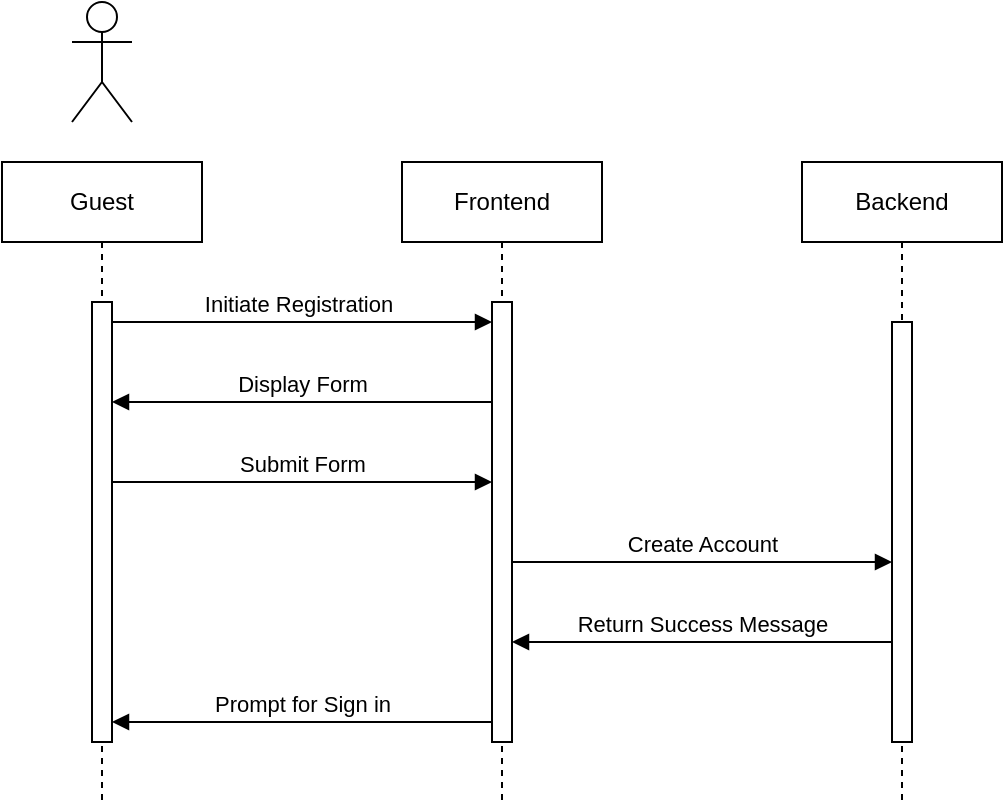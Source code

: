 <mxfile version="24.7.17" pages="4">
  <diagram name="uc-001" id="2YBvvXClWsGukQMizWep">
    <mxGraphModel dx="1639" dy="1679" grid="1" gridSize="10" guides="1" tooltips="1" connect="1" arrows="1" fold="1" page="1" pageScale="1" pageWidth="850" pageHeight="1100" math="0" shadow="0">
      <root>
        <mxCell id="0" />
        <mxCell id="1" parent="0" />
        <mxCell id="aM9ryv3xv72pqoxQDRHE-1" value="Frontend" style="shape=umlLifeline;perimeter=lifelinePerimeter;whiteSpace=wrap;html=1;container=0;dropTarget=0;collapsible=0;recursiveResize=0;outlineConnect=0;portConstraint=eastwest;newEdgeStyle={&quot;edgeStyle&quot;:&quot;elbowEdgeStyle&quot;,&quot;elbow&quot;:&quot;vertical&quot;,&quot;curved&quot;:0,&quot;rounded&quot;:0};" parent="1" vertex="1">
          <mxGeometry x="30" y="40" width="100" height="320" as="geometry" />
        </mxCell>
        <mxCell id="aM9ryv3xv72pqoxQDRHE-2" value="" style="html=1;points=[];perimeter=orthogonalPerimeter;outlineConnect=0;targetShapes=umlLifeline;portConstraint=eastwest;newEdgeStyle={&quot;edgeStyle&quot;:&quot;elbowEdgeStyle&quot;,&quot;elbow&quot;:&quot;vertical&quot;,&quot;curved&quot;:0,&quot;rounded&quot;:0};" parent="aM9ryv3xv72pqoxQDRHE-1" vertex="1">
          <mxGeometry x="45" y="70" width="10" height="220" as="geometry" />
        </mxCell>
        <mxCell id="aM9ryv3xv72pqoxQDRHE-5" value="Backend" style="shape=umlLifeline;perimeter=lifelinePerimeter;whiteSpace=wrap;html=1;container=0;dropTarget=0;collapsible=0;recursiveResize=0;outlineConnect=0;portConstraint=eastwest;newEdgeStyle={&quot;edgeStyle&quot;:&quot;elbowEdgeStyle&quot;,&quot;elbow&quot;:&quot;vertical&quot;,&quot;curved&quot;:0,&quot;rounded&quot;:0};" parent="1" vertex="1">
          <mxGeometry x="230" y="40" width="100" height="320" as="geometry" />
        </mxCell>
        <mxCell id="aM9ryv3xv72pqoxQDRHE-6" value="" style="html=1;points=[];perimeter=orthogonalPerimeter;outlineConnect=0;targetShapes=umlLifeline;portConstraint=eastwest;newEdgeStyle={&quot;edgeStyle&quot;:&quot;elbowEdgeStyle&quot;,&quot;elbow&quot;:&quot;vertical&quot;,&quot;curved&quot;:0,&quot;rounded&quot;:0};" parent="aM9ryv3xv72pqoxQDRHE-5" vertex="1">
          <mxGeometry x="45" y="80" width="10" height="210" as="geometry" />
        </mxCell>
        <mxCell id="aM9ryv3xv72pqoxQDRHE-7" value="Initiate Registration" style="html=1;verticalAlign=bottom;endArrow=block;edgeStyle=elbowEdgeStyle;elbow=vertical;curved=0;rounded=0;" parent="1" target="aM9ryv3xv72pqoxQDRHE-2" edge="1">
          <mxGeometry relative="1" as="geometry">
            <mxPoint x="-120" y="120" as="sourcePoint" />
            <Array as="points">
              <mxPoint x="-35" y="120" />
            </Array>
            <mxPoint x="54.5" y="120" as="targetPoint" />
          </mxGeometry>
        </mxCell>
        <mxCell id="pxPUnd_f1WkB2Pm4VXBw-4" value="Guest" style="shape=umlLifeline;perimeter=lifelinePerimeter;whiteSpace=wrap;html=1;container=0;dropTarget=0;collapsible=0;recursiveResize=0;outlineConnect=0;portConstraint=eastwest;newEdgeStyle={&quot;edgeStyle&quot;:&quot;elbowEdgeStyle&quot;,&quot;elbow&quot;:&quot;vertical&quot;,&quot;curved&quot;:0,&quot;rounded&quot;:0};" vertex="1" parent="1">
          <mxGeometry x="-170" y="40" width="100" height="320" as="geometry" />
        </mxCell>
        <mxCell id="pxPUnd_f1WkB2Pm4VXBw-5" value="" style="html=1;points=[];perimeter=orthogonalPerimeter;outlineConnect=0;targetShapes=umlLifeline;portConstraint=eastwest;newEdgeStyle={&quot;edgeStyle&quot;:&quot;elbowEdgeStyle&quot;,&quot;elbow&quot;:&quot;vertical&quot;,&quot;curved&quot;:0,&quot;rounded&quot;:0};" vertex="1" parent="pxPUnd_f1WkB2Pm4VXBw-4">
          <mxGeometry x="45" y="70" width="10" height="220" as="geometry" />
        </mxCell>
        <mxCell id="pxPUnd_f1WkB2Pm4VXBw-7" value="" style="shape=umlActor;verticalLabelPosition=bottom;verticalAlign=top;html=1;outlineConnect=0;" vertex="1" parent="1">
          <mxGeometry x="-135" y="-40" width="30" height="60" as="geometry" />
        </mxCell>
        <mxCell id="pxPUnd_f1WkB2Pm4VXBw-9" value="Display Form" style="html=1;verticalAlign=bottom;endArrow=block;edgeStyle=elbowEdgeStyle;elbow=vertical;curved=0;rounded=0;" edge="1" parent="1" source="aM9ryv3xv72pqoxQDRHE-2" target="pxPUnd_f1WkB2Pm4VXBw-5">
          <mxGeometry relative="1" as="geometry">
            <mxPoint x="70" y="160" as="sourcePoint" />
            <Array as="points">
              <mxPoint x="-15" y="160" />
            </Array>
            <mxPoint x="-120" y="160" as="targetPoint" />
          </mxGeometry>
        </mxCell>
        <mxCell id="pxPUnd_f1WkB2Pm4VXBw-10" value="Submit Form" style="html=1;verticalAlign=bottom;endArrow=block;edgeStyle=elbowEdgeStyle;elbow=vertical;curved=0;rounded=0;" edge="1" parent="1" source="pxPUnd_f1WkB2Pm4VXBw-5">
          <mxGeometry relative="1" as="geometry">
            <mxPoint x="-120" y="200" as="sourcePoint" />
            <Array as="points">
              <mxPoint x="-35" y="200" />
            </Array>
            <mxPoint x="75" y="200" as="targetPoint" />
          </mxGeometry>
        </mxCell>
        <mxCell id="pxPUnd_f1WkB2Pm4VXBw-11" value="Create Account" style="html=1;verticalAlign=bottom;endArrow=block;edgeStyle=elbowEdgeStyle;elbow=vertical;curved=0;rounded=0;" edge="1" parent="1" source="aM9ryv3xv72pqoxQDRHE-2" target="aM9ryv3xv72pqoxQDRHE-6">
          <mxGeometry relative="1" as="geometry">
            <mxPoint x="80" y="240" as="sourcePoint" />
            <Array as="points">
              <mxPoint x="160" y="240" />
            </Array>
            <mxPoint x="270" y="240" as="targetPoint" />
          </mxGeometry>
        </mxCell>
        <mxCell id="pxPUnd_f1WkB2Pm4VXBw-13" value="Return Success Message" style="html=1;verticalAlign=bottom;endArrow=block;edgeStyle=elbowEdgeStyle;elbow=vertical;curved=0;rounded=0;" edge="1" parent="1" source="aM9ryv3xv72pqoxQDRHE-6" target="aM9ryv3xv72pqoxQDRHE-2">
          <mxGeometry relative="1" as="geometry">
            <mxPoint x="260" y="280" as="sourcePoint" />
            <Array as="points">
              <mxPoint x="170" y="280" />
            </Array>
            <mxPoint x="70" y="280" as="targetPoint" />
          </mxGeometry>
        </mxCell>
        <mxCell id="pxPUnd_f1WkB2Pm4VXBw-14" value="Prompt for Sign in" style="html=1;verticalAlign=bottom;endArrow=block;edgeStyle=elbowEdgeStyle;elbow=vertical;curved=0;rounded=0;" edge="1" parent="1">
          <mxGeometry relative="1" as="geometry">
            <mxPoint x="75" y="320" as="sourcePoint" />
            <Array as="points">
              <mxPoint x="-30" y="320" />
            </Array>
            <mxPoint x="-115" y="320" as="targetPoint" />
          </mxGeometry>
        </mxCell>
      </root>
    </mxGraphModel>
  </diagram>
  <diagram name="uc-002" id="uyeRFPTbRNvUZtMRVXBm">
    <mxGraphModel dx="1796" dy="1795" grid="1" gridSize="10" guides="1" tooltips="1" connect="1" arrows="1" fold="1" page="1" pageScale="1" pageWidth="850" pageHeight="1100" math="0" shadow="0">
      <root>
        <mxCell id="ICZWEOEd3WsSAfwGdJ1y-0" />
        <mxCell id="ICZWEOEd3WsSAfwGdJ1y-1" parent="ICZWEOEd3WsSAfwGdJ1y-0" />
        <mxCell id="ICZWEOEd3WsSAfwGdJ1y-2" value="Frontend" style="shape=umlLifeline;perimeter=lifelinePerimeter;whiteSpace=wrap;html=1;container=0;dropTarget=0;collapsible=0;recursiveResize=0;outlineConnect=0;portConstraint=eastwest;newEdgeStyle={&quot;edgeStyle&quot;:&quot;elbowEdgeStyle&quot;,&quot;elbow&quot;:&quot;vertical&quot;,&quot;curved&quot;:0,&quot;rounded&quot;:0};" vertex="1" parent="ICZWEOEd3WsSAfwGdJ1y-1">
          <mxGeometry x="30" y="40" width="100" height="320" as="geometry" />
        </mxCell>
        <mxCell id="ICZWEOEd3WsSAfwGdJ1y-3" value="" style="html=1;points=[];perimeter=orthogonalPerimeter;outlineConnect=0;targetShapes=umlLifeline;portConstraint=eastwest;newEdgeStyle={&quot;edgeStyle&quot;:&quot;elbowEdgeStyle&quot;,&quot;elbow&quot;:&quot;vertical&quot;,&quot;curved&quot;:0,&quot;rounded&quot;:0};" vertex="1" parent="ICZWEOEd3WsSAfwGdJ1y-2">
          <mxGeometry x="45" y="70" width="10" height="220" as="geometry" />
        </mxCell>
        <mxCell id="ICZWEOEd3WsSAfwGdJ1y-4" value="Backend" style="shape=umlLifeline;perimeter=lifelinePerimeter;whiteSpace=wrap;html=1;container=0;dropTarget=0;collapsible=0;recursiveResize=0;outlineConnect=0;portConstraint=eastwest;newEdgeStyle={&quot;edgeStyle&quot;:&quot;elbowEdgeStyle&quot;,&quot;elbow&quot;:&quot;vertical&quot;,&quot;curved&quot;:0,&quot;rounded&quot;:0};" vertex="1" parent="ICZWEOEd3WsSAfwGdJ1y-1">
          <mxGeometry x="230" y="40" width="100" height="320" as="geometry" />
        </mxCell>
        <mxCell id="ICZWEOEd3WsSAfwGdJ1y-5" value="" style="html=1;points=[];perimeter=orthogonalPerimeter;outlineConnect=0;targetShapes=umlLifeline;portConstraint=eastwest;newEdgeStyle={&quot;edgeStyle&quot;:&quot;elbowEdgeStyle&quot;,&quot;elbow&quot;:&quot;vertical&quot;,&quot;curved&quot;:0,&quot;rounded&quot;:0};" vertex="1" parent="ICZWEOEd3WsSAfwGdJ1y-4">
          <mxGeometry x="45" y="80" width="10" height="210" as="geometry" />
        </mxCell>
        <mxCell id="ICZWEOEd3WsSAfwGdJ1y-6" value="Initiate Search" style="html=1;verticalAlign=bottom;endArrow=block;edgeStyle=elbowEdgeStyle;elbow=horizontal;curved=0;rounded=0;" edge="1" parent="ICZWEOEd3WsSAfwGdJ1y-1" target="ICZWEOEd3WsSAfwGdJ1y-3">
          <mxGeometry relative="1" as="geometry">
            <mxPoint x="-120" y="120" as="sourcePoint" />
            <Array as="points">
              <mxPoint x="-35" y="120" />
            </Array>
            <mxPoint x="54.5" y="120" as="targetPoint" />
          </mxGeometry>
        </mxCell>
        <mxCell id="ICZWEOEd3WsSAfwGdJ1y-7" value="Library Member" style="shape=umlLifeline;perimeter=lifelinePerimeter;whiteSpace=wrap;html=1;container=0;dropTarget=0;collapsible=0;recursiveResize=0;outlineConnect=0;portConstraint=eastwest;newEdgeStyle={&quot;edgeStyle&quot;:&quot;elbowEdgeStyle&quot;,&quot;elbow&quot;:&quot;vertical&quot;,&quot;curved&quot;:0,&quot;rounded&quot;:0};" vertex="1" parent="ICZWEOEd3WsSAfwGdJ1y-1">
          <mxGeometry x="-170" y="40" width="100" height="320" as="geometry" />
        </mxCell>
        <mxCell id="ICZWEOEd3WsSAfwGdJ1y-8" value="" style="html=1;points=[];perimeter=orthogonalPerimeter;outlineConnect=0;targetShapes=umlLifeline;portConstraint=eastwest;newEdgeStyle={&quot;edgeStyle&quot;:&quot;elbowEdgeStyle&quot;,&quot;elbow&quot;:&quot;vertical&quot;,&quot;curved&quot;:0,&quot;rounded&quot;:0};" vertex="1" parent="ICZWEOEd3WsSAfwGdJ1y-7">
          <mxGeometry x="45" y="70" width="10" height="220" as="geometry" />
        </mxCell>
        <mxCell id="ICZWEOEd3WsSAfwGdJ1y-9" value="" style="shape=umlActor;verticalLabelPosition=bottom;verticalAlign=top;html=1;outlineConnect=0;" vertex="1" parent="ICZWEOEd3WsSAfwGdJ1y-1">
          <mxGeometry x="-135" y="-40" width="30" height="60" as="geometry" />
        </mxCell>
        <mxCell id="ICZWEOEd3WsSAfwGdJ1y-10" value="Display Searchbar" style="html=1;verticalAlign=bottom;endArrow=block;edgeStyle=elbowEdgeStyle;elbow=vertical;curved=0;rounded=0;" edge="1" parent="ICZWEOEd3WsSAfwGdJ1y-1" source="ICZWEOEd3WsSAfwGdJ1y-3" target="ICZWEOEd3WsSAfwGdJ1y-8">
          <mxGeometry relative="1" as="geometry">
            <mxPoint x="70" y="160" as="sourcePoint" />
            <Array as="points">
              <mxPoint x="-15" y="160" />
            </Array>
            <mxPoint x="-120" y="160" as="targetPoint" />
          </mxGeometry>
        </mxCell>
        <mxCell id="ICZWEOEd3WsSAfwGdJ1y-11" value="Submit Search Query" style="html=1;verticalAlign=bottom;endArrow=block;edgeStyle=elbowEdgeStyle;elbow=vertical;curved=0;rounded=0;" edge="1" parent="ICZWEOEd3WsSAfwGdJ1y-1" source="ICZWEOEd3WsSAfwGdJ1y-8">
          <mxGeometry relative="1" as="geometry">
            <mxPoint x="-120" y="200" as="sourcePoint" />
            <Array as="points">
              <mxPoint x="-35" y="200" />
            </Array>
            <mxPoint x="75" y="200" as="targetPoint" />
          </mxGeometry>
        </mxCell>
        <mxCell id="ICZWEOEd3WsSAfwGdJ1y-12" value="Query Items" style="html=1;verticalAlign=bottom;endArrow=block;edgeStyle=elbowEdgeStyle;elbow=vertical;curved=0;rounded=0;" edge="1" parent="ICZWEOEd3WsSAfwGdJ1y-1" source="ICZWEOEd3WsSAfwGdJ1y-3" target="ICZWEOEd3WsSAfwGdJ1y-5">
          <mxGeometry relative="1" as="geometry">
            <mxPoint x="80" y="240" as="sourcePoint" />
            <Array as="points">
              <mxPoint x="160" y="240" />
            </Array>
            <mxPoint x="270" y="240" as="targetPoint" />
          </mxGeometry>
        </mxCell>
        <mxCell id="ICZWEOEd3WsSAfwGdJ1y-13" value="Return Items" style="html=1;verticalAlign=bottom;endArrow=block;edgeStyle=elbowEdgeStyle;elbow=horizontal;curved=0;rounded=0;" edge="1" parent="ICZWEOEd3WsSAfwGdJ1y-1" source="ICZWEOEd3WsSAfwGdJ1y-5" target="ICZWEOEd3WsSAfwGdJ1y-3">
          <mxGeometry relative="1" as="geometry">
            <mxPoint x="260" y="280" as="sourcePoint" />
            <Array as="points">
              <mxPoint x="170" y="280" />
            </Array>
            <mxPoint x="70" y="280" as="targetPoint" />
          </mxGeometry>
        </mxCell>
        <mxCell id="ICZWEOEd3WsSAfwGdJ1y-14" value="Display Items" style="html=1;verticalAlign=bottom;endArrow=block;edgeStyle=elbowEdgeStyle;elbow=vertical;curved=0;rounded=0;" edge="1" parent="ICZWEOEd3WsSAfwGdJ1y-1">
          <mxGeometry relative="1" as="geometry">
            <mxPoint x="75" y="320" as="sourcePoint" />
            <Array as="points">
              <mxPoint x="-30" y="320" />
            </Array>
            <mxPoint x="-115" y="320" as="targetPoint" />
          </mxGeometry>
        </mxCell>
      </root>
    </mxGraphModel>
  </diagram>
  <diagram name="uc-003" id="3SpAjeQ81zAeHNgPjThy">
    <mxGraphModel dx="1639" dy="1679" grid="1" gridSize="10" guides="1" tooltips="1" connect="1" arrows="1" fold="1" page="1" pageScale="1" pageWidth="850" pageHeight="1100" math="0" shadow="0">
      <root>
        <mxCell id="Lf9AIwvN5TBYD0l-HUt0-0" />
        <mxCell id="Lf9AIwvN5TBYD0l-HUt0-1" parent="Lf9AIwvN5TBYD0l-HUt0-0" />
        <mxCell id="Lf9AIwvN5TBYD0l-HUt0-2" value="Admin Panel" style="shape=umlLifeline;perimeter=lifelinePerimeter;whiteSpace=wrap;html=1;container=0;dropTarget=0;collapsible=0;recursiveResize=0;outlineConnect=0;portConstraint=eastwest;newEdgeStyle={&quot;edgeStyle&quot;:&quot;elbowEdgeStyle&quot;,&quot;elbow&quot;:&quot;vertical&quot;,&quot;curved&quot;:0,&quot;rounded&quot;:0};" vertex="1" parent="Lf9AIwvN5TBYD0l-HUt0-1">
          <mxGeometry x="30" y="40" width="100" height="320" as="geometry" />
        </mxCell>
        <mxCell id="Lf9AIwvN5TBYD0l-HUt0-3" value="" style="html=1;points=[];perimeter=orthogonalPerimeter;outlineConnect=0;targetShapes=umlLifeline;portConstraint=eastwest;newEdgeStyle={&quot;edgeStyle&quot;:&quot;elbowEdgeStyle&quot;,&quot;elbow&quot;:&quot;vertical&quot;,&quot;curved&quot;:0,&quot;rounded&quot;:0};" vertex="1" parent="Lf9AIwvN5TBYD0l-HUt0-2">
          <mxGeometry x="45" y="70" width="10" height="220" as="geometry" />
        </mxCell>
        <mxCell id="Lf9AIwvN5TBYD0l-HUt0-4" value="Backend" style="shape=umlLifeline;perimeter=lifelinePerimeter;whiteSpace=wrap;html=1;container=0;dropTarget=0;collapsible=0;recursiveResize=0;outlineConnect=0;portConstraint=eastwest;newEdgeStyle={&quot;edgeStyle&quot;:&quot;elbowEdgeStyle&quot;,&quot;elbow&quot;:&quot;vertical&quot;,&quot;curved&quot;:0,&quot;rounded&quot;:0};" vertex="1" parent="Lf9AIwvN5TBYD0l-HUt0-1">
          <mxGeometry x="230" y="40" width="100" height="320" as="geometry" />
        </mxCell>
        <mxCell id="Lf9AIwvN5TBYD0l-HUt0-5" value="" style="html=1;points=[];perimeter=orthogonalPerimeter;outlineConnect=0;targetShapes=umlLifeline;portConstraint=eastwest;newEdgeStyle={&quot;edgeStyle&quot;:&quot;elbowEdgeStyle&quot;,&quot;elbow&quot;:&quot;vertical&quot;,&quot;curved&quot;:0,&quot;rounded&quot;:0};" vertex="1" parent="Lf9AIwvN5TBYD0l-HUt0-4">
          <mxGeometry x="45" y="80" width="10" height="210" as="geometry" />
        </mxCell>
        <mxCell id="Lf9AIwvN5TBYD0l-HUt0-6" value="Sign In" style="html=1;verticalAlign=bottom;endArrow=block;edgeStyle=elbowEdgeStyle;elbow=horizontal;curved=0;rounded=0;" edge="1" parent="Lf9AIwvN5TBYD0l-HUt0-1" target="Lf9AIwvN5TBYD0l-HUt0-3">
          <mxGeometry relative="1" as="geometry">
            <mxPoint x="-120" y="120" as="sourcePoint" />
            <Array as="points">
              <mxPoint x="-35" y="120" />
            </Array>
            <mxPoint x="54.5" y="120" as="targetPoint" />
          </mxGeometry>
        </mxCell>
        <mxCell id="Lf9AIwvN5TBYD0l-HUt0-7" value="Librarian" style="shape=umlLifeline;perimeter=lifelinePerimeter;whiteSpace=wrap;html=1;container=0;dropTarget=0;collapsible=0;recursiveResize=0;outlineConnect=0;portConstraint=eastwest;newEdgeStyle={&quot;edgeStyle&quot;:&quot;elbowEdgeStyle&quot;,&quot;elbow&quot;:&quot;vertical&quot;,&quot;curved&quot;:0,&quot;rounded&quot;:0};" vertex="1" parent="Lf9AIwvN5TBYD0l-HUt0-1">
          <mxGeometry x="-170" y="40" width="100" height="320" as="geometry" />
        </mxCell>
        <mxCell id="Lf9AIwvN5TBYD0l-HUt0-8" value="" style="html=1;points=[];perimeter=orthogonalPerimeter;outlineConnect=0;targetShapes=umlLifeline;portConstraint=eastwest;newEdgeStyle={&quot;edgeStyle&quot;:&quot;elbowEdgeStyle&quot;,&quot;elbow&quot;:&quot;vertical&quot;,&quot;curved&quot;:0,&quot;rounded&quot;:0};" vertex="1" parent="Lf9AIwvN5TBYD0l-HUt0-7">
          <mxGeometry x="45" y="70" width="10" height="220" as="geometry" />
        </mxCell>
        <mxCell id="Lf9AIwvN5TBYD0l-HUt0-9" value="" style="shape=umlActor;verticalLabelPosition=bottom;verticalAlign=top;html=1;outlineConnect=0;" vertex="1" parent="Lf9AIwvN5TBYD0l-HUt0-1">
          <mxGeometry x="-135" y="-40" width="30" height="60" as="geometry" />
        </mxCell>
        <mxCell id="Lf9AIwvN5TBYD0l-HUt0-10" value="Enable Librarian Permissions" style="html=1;verticalAlign=bottom;endArrow=block;edgeStyle=elbowEdgeStyle;elbow=vertical;curved=0;rounded=0;" edge="1" parent="Lf9AIwvN5TBYD0l-HUt0-1" source="Lf9AIwvN5TBYD0l-HUt0-3" target="Lf9AIwvN5TBYD0l-HUt0-8">
          <mxGeometry relative="1" as="geometry">
            <mxPoint x="70" y="160" as="sourcePoint" />
            <Array as="points">
              <mxPoint x="-15" y="160" />
            </Array>
            <mxPoint x="-120" y="160" as="targetPoint" />
          </mxGeometry>
        </mxCell>
        <mxCell id="Lf9AIwvN5TBYD0l-HUt0-11" value="Select Item" style="html=1;verticalAlign=bottom;endArrow=block;edgeStyle=elbowEdgeStyle;elbow=vertical;curved=0;rounded=0;" edge="1" parent="Lf9AIwvN5TBYD0l-HUt0-1" source="Lf9AIwvN5TBYD0l-HUt0-8">
          <mxGeometry relative="1" as="geometry">
            <mxPoint x="-120" y="200" as="sourcePoint" />
            <Array as="points">
              <mxPoint x="-35" y="200" />
            </Array>
            <mxPoint x="75" y="200" as="targetPoint" />
          </mxGeometry>
        </mxCell>
        <mxCell id="Lf9AIwvN5TBYD0l-HUt0-14" value="Return Item View" style="html=1;verticalAlign=bottom;endArrow=block;edgeStyle=elbowEdgeStyle;elbow=vertical;curved=0;rounded=0;" edge="1" parent="Lf9AIwvN5TBYD0l-HUt0-1">
          <mxGeometry relative="1" as="geometry">
            <mxPoint x="75" y="240" as="sourcePoint" />
            <Array as="points">
              <mxPoint x="-30" y="240" />
            </Array>
            <mxPoint x="-115" y="240" as="targetPoint" />
          </mxGeometry>
        </mxCell>
        <mxCell id="fL5b6y7dk20w-tSRp73Q-1" value="Manipulate Stock" style="html=1;verticalAlign=bottom;endArrow=block;edgeStyle=elbowEdgeStyle;elbow=vertical;curved=0;rounded=0;" edge="1" parent="Lf9AIwvN5TBYD0l-HUt0-1">
          <mxGeometry relative="1" as="geometry">
            <mxPoint x="-115" y="279" as="sourcePoint" />
            <Array as="points">
              <mxPoint x="-35" y="279" />
            </Array>
            <mxPoint x="75" y="279" as="targetPoint" />
          </mxGeometry>
        </mxCell>
        <mxCell id="fL5b6y7dk20w-tSRp73Q-2" value="Commit Stock Change" style="html=1;verticalAlign=bottom;endArrow=block;edgeStyle=elbowEdgeStyle;elbow=vertical;curved=0;rounded=0;" edge="1" parent="Lf9AIwvN5TBYD0l-HUt0-1">
          <mxGeometry relative="1" as="geometry">
            <mxPoint x="85" y="321" as="sourcePoint" />
            <Array as="points">
              <mxPoint x="165" y="321" />
            </Array>
            <mxPoint x="275" y="321" as="targetPoint" />
          </mxGeometry>
        </mxCell>
      </root>
    </mxGraphModel>
  </diagram>
  <diagram name="uc-004" id="ntnUczuv9AvRIUK12axn">
    <mxGraphModel dx="1639" dy="1679" grid="1" gridSize="10" guides="1" tooltips="1" connect="1" arrows="1" fold="1" page="1" pageScale="1" pageWidth="850" pageHeight="1100" math="0" shadow="0">
      <root>
        <mxCell id="hp7-on70KT5pmhkmWxsX-0" />
        <mxCell id="hp7-on70KT5pmhkmWxsX-1" parent="hp7-on70KT5pmhkmWxsX-0" />
        <mxCell id="hp7-on70KT5pmhkmWxsX-2" value="Admin Panel" style="shape=umlLifeline;perimeter=lifelinePerimeter;whiteSpace=wrap;html=1;container=0;dropTarget=0;collapsible=0;recursiveResize=0;outlineConnect=0;portConstraint=eastwest;newEdgeStyle={&quot;edgeStyle&quot;:&quot;elbowEdgeStyle&quot;,&quot;elbow&quot;:&quot;vertical&quot;,&quot;curved&quot;:0,&quot;rounded&quot;:0};" vertex="1" parent="hp7-on70KT5pmhkmWxsX-1">
          <mxGeometry x="30" y="40" width="100" height="320" as="geometry" />
        </mxCell>
        <mxCell id="hp7-on70KT5pmhkmWxsX-3" value="" style="html=1;points=[];perimeter=orthogonalPerimeter;outlineConnect=0;targetShapes=umlLifeline;portConstraint=eastwest;newEdgeStyle={&quot;edgeStyle&quot;:&quot;elbowEdgeStyle&quot;,&quot;elbow&quot;:&quot;vertical&quot;,&quot;curved&quot;:0,&quot;rounded&quot;:0};" vertex="1" parent="hp7-on70KT5pmhkmWxsX-2">
          <mxGeometry x="45" y="70" width="10" height="220" as="geometry" />
        </mxCell>
        <mxCell id="hp7-on70KT5pmhkmWxsX-4" value="Backend" style="shape=umlLifeline;perimeter=lifelinePerimeter;whiteSpace=wrap;html=1;container=0;dropTarget=0;collapsible=0;recursiveResize=0;outlineConnect=0;portConstraint=eastwest;newEdgeStyle={&quot;edgeStyle&quot;:&quot;elbowEdgeStyle&quot;,&quot;elbow&quot;:&quot;vertical&quot;,&quot;curved&quot;:0,&quot;rounded&quot;:0};" vertex="1" parent="hp7-on70KT5pmhkmWxsX-1">
          <mxGeometry x="230" y="40" width="100" height="320" as="geometry" />
        </mxCell>
        <mxCell id="hp7-on70KT5pmhkmWxsX-5" value="" style="html=1;points=[];perimeter=orthogonalPerimeter;outlineConnect=0;targetShapes=umlLifeline;portConstraint=eastwest;newEdgeStyle={&quot;edgeStyle&quot;:&quot;elbowEdgeStyle&quot;,&quot;elbow&quot;:&quot;vertical&quot;,&quot;curved&quot;:0,&quot;rounded&quot;:0};" vertex="1" parent="hp7-on70KT5pmhkmWxsX-4">
          <mxGeometry x="45" y="80" width="10" height="210" as="geometry" />
        </mxCell>
        <mxCell id="hp7-on70KT5pmhkmWxsX-6" value="Sign In" style="html=1;verticalAlign=bottom;endArrow=block;edgeStyle=elbowEdgeStyle;elbow=horizontal;curved=0;rounded=0;" edge="1" parent="hp7-on70KT5pmhkmWxsX-1" target="hp7-on70KT5pmhkmWxsX-3">
          <mxGeometry relative="1" as="geometry">
            <mxPoint x="-120" y="120" as="sourcePoint" />
            <Array as="points">
              <mxPoint x="-35" y="120" />
            </Array>
            <mxPoint x="54.5" y="120" as="targetPoint" />
          </mxGeometry>
        </mxCell>
        <mxCell id="hp7-on70KT5pmhkmWxsX-7" value="Branch Manager" style="shape=umlLifeline;perimeter=lifelinePerimeter;whiteSpace=wrap;html=1;container=0;dropTarget=0;collapsible=0;recursiveResize=0;outlineConnect=0;portConstraint=eastwest;newEdgeStyle={&quot;edgeStyle&quot;:&quot;elbowEdgeStyle&quot;,&quot;elbow&quot;:&quot;vertical&quot;,&quot;curved&quot;:0,&quot;rounded&quot;:0};" vertex="1" parent="hp7-on70KT5pmhkmWxsX-1">
          <mxGeometry x="-170" y="40" width="100" height="320" as="geometry" />
        </mxCell>
        <mxCell id="hp7-on70KT5pmhkmWxsX-8" value="" style="html=1;points=[];perimeter=orthogonalPerimeter;outlineConnect=0;targetShapes=umlLifeline;portConstraint=eastwest;newEdgeStyle={&quot;edgeStyle&quot;:&quot;elbowEdgeStyle&quot;,&quot;elbow&quot;:&quot;vertical&quot;,&quot;curved&quot;:0,&quot;rounded&quot;:0};" vertex="1" parent="hp7-on70KT5pmhkmWxsX-7">
          <mxGeometry x="45" y="70" width="10" height="220" as="geometry" />
        </mxCell>
        <mxCell id="hp7-on70KT5pmhkmWxsX-9" value="" style="shape=umlActor;verticalLabelPosition=bottom;verticalAlign=top;html=1;outlineConnect=0;" vertex="1" parent="hp7-on70KT5pmhkmWxsX-1">
          <mxGeometry x="-135" y="-40" width="30" height="60" as="geometry" />
        </mxCell>
        <mxCell id="hp7-on70KT5pmhkmWxsX-10" value="Enable Manager Permissions" style="html=1;verticalAlign=bottom;endArrow=block;edgeStyle=elbowEdgeStyle;elbow=vertical;curved=0;rounded=0;" edge="1" parent="hp7-on70KT5pmhkmWxsX-1" source="hp7-on70KT5pmhkmWxsX-3" target="hp7-on70KT5pmhkmWxsX-8">
          <mxGeometry relative="1" as="geometry">
            <mxPoint x="70" y="160" as="sourcePoint" />
            <Array as="points">
              <mxPoint x="-15" y="160" />
            </Array>
            <mxPoint x="-120" y="160" as="targetPoint" />
          </mxGeometry>
        </mxCell>
        <mxCell id="hp7-on70KT5pmhkmWxsX-11" value="Create Item" style="html=1;verticalAlign=bottom;endArrow=block;edgeStyle=elbowEdgeStyle;elbow=vertical;curved=0;rounded=0;" edge="1" parent="hp7-on70KT5pmhkmWxsX-1" source="hp7-on70KT5pmhkmWxsX-8">
          <mxGeometry relative="1" as="geometry">
            <mxPoint x="-120" y="200" as="sourcePoint" />
            <Array as="points">
              <mxPoint x="-35" y="200" />
            </Array>
            <mxPoint x="75" y="200" as="targetPoint" />
          </mxGeometry>
        </mxCell>
        <mxCell id="hp7-on70KT5pmhkmWxsX-12" value="Return Success" style="html=1;verticalAlign=bottom;endArrow=block;edgeStyle=elbowEdgeStyle;elbow=vertical;curved=0;rounded=0;" edge="1" parent="hp7-on70KT5pmhkmWxsX-1">
          <mxGeometry relative="1" as="geometry">
            <mxPoint x="275" y="280" as="sourcePoint" />
            <Array as="points">
              <mxPoint x="170" y="280" />
            </Array>
            <mxPoint x="85" y="280" as="targetPoint" />
          </mxGeometry>
        </mxCell>
        <mxCell id="_iWYxGwy3r9gYh8NkcIm-0" value="Commit Item to Database" style="html=1;verticalAlign=bottom;endArrow=block;edgeStyle=elbowEdgeStyle;elbow=vertical;curved=0;rounded=0;" edge="1" parent="hp7-on70KT5pmhkmWxsX-1">
          <mxGeometry relative="1" as="geometry">
            <mxPoint x="85" y="240" as="sourcePoint" />
            <Array as="points">
              <mxPoint x="165" y="240" />
            </Array>
            <mxPoint x="275" y="240" as="targetPoint" />
          </mxGeometry>
        </mxCell>
        <mxCell id="_iWYxGwy3r9gYh8NkcIm-2" value="Display new Item" style="html=1;verticalAlign=bottom;endArrow=block;edgeStyle=elbowEdgeStyle;elbow=vertical;curved=0;rounded=0;" edge="1" parent="hp7-on70KT5pmhkmWxsX-1">
          <mxGeometry relative="1" as="geometry">
            <mxPoint x="74" y="320" as="sourcePoint" />
            <Array as="points">
              <mxPoint x="-16" y="320" />
            </Array>
            <mxPoint x="-116" y="320" as="targetPoint" />
          </mxGeometry>
        </mxCell>
      </root>
    </mxGraphModel>
  </diagram>
</mxfile>
